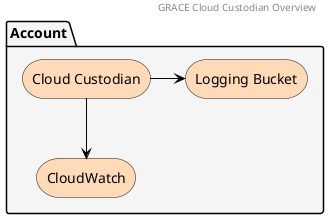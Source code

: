 @startuml
skinparam {
    ArrowColor Black
    NoteBorderColor Black
    UseCaseBorderColor Black
}

skinparam rectangle {
    roundCorner 25
    roundCorner 45
    backgroundColor White
}

 header GRACE Cloud Custodian Overview

 package "Account" #WhiteSmoke {
    rectangle "Cloud Custodian" as CC #PeachPuff
    rectangle "CloudWatch" as CW #PeachPuff
    rectangle "Logging Bucket" as LB #PeachPuff
}

CC -> LB
CC -down-> CW

@enduml 

